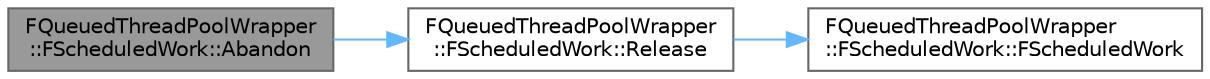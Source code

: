 digraph "FQueuedThreadPoolWrapper::FScheduledWork::Abandon"
{
 // INTERACTIVE_SVG=YES
 // LATEX_PDF_SIZE
  bgcolor="transparent";
  edge [fontname=Helvetica,fontsize=10,labelfontname=Helvetica,labelfontsize=10];
  node [fontname=Helvetica,fontsize=10,shape=box,height=0.2,width=0.4];
  rankdir="LR";
  Node1 [id="Node000001",label="FQueuedThreadPoolWrapper\l::FScheduledWork::Abandon",height=0.2,width=0.4,color="gray40", fillcolor="grey60", style="filled", fontcolor="black",tooltip="Tells the queued work that it is being abandoned so that it can do per object clean up as needed."];
  Node1 -> Node2 [id="edge1_Node000001_Node000002",color="steelblue1",style="solid",tooltip=" "];
  Node2 [id="Node000002",label="FQueuedThreadPoolWrapper\l::FScheduledWork::Release",height=0.2,width=0.4,color="grey40", fillcolor="white", style="filled",URL="$dd/dad/classFQueuedThreadPoolWrapper_1_1FScheduledWork.html#aa1dd6ffd7dc05d70c60910569cc1312c",tooltip=" "];
  Node2 -> Node3 [id="edge2_Node000002_Node000003",color="steelblue1",style="solid",tooltip=" "];
  Node3 [id="Node000003",label="FQueuedThreadPoolWrapper\l::FScheduledWork::FScheduledWork",height=0.2,width=0.4,color="grey40", fillcolor="white", style="filled",URL="$dd/dad/classFQueuedThreadPoolWrapper_1_1FScheduledWork.html#a544d7b1ca54c5995f5dc5598ba5b6dc9",tooltip=" "];
}
